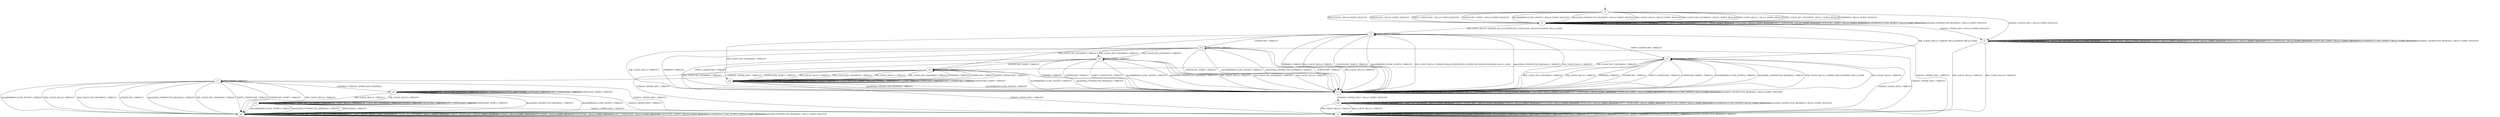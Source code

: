 digraph h4 {
s0 [label="s0"];
s1 [label="s1"];
s2 [label="s2"];
s3 [label="s3"];
s4 [label="s4"];
s5 [label="s5"];
s6 [label="s6"];
s10 [label="s10"];
s11 [label="s11"];
s12 [label="s12"];
s7 [label="s7"];
s14 [label="s14"];
s15 [label="s15"];
s8 [label="s8"];
s9 [label="s9"];
s13 [label="s13"];
s0 -> s1 [label="RSA_CLIENT_HELLO / HELLO_VERIFY_REQUEST"];
s0 -> s1 [label="RSA_CLIENT_KEY_EXCHANGE / HELLO_VERIFY_REQUEST"];
s0 -> s1 [label="PSK_CLIENT_HELLO / HELLO_VERIFY_REQUEST"];
s0 -> s1 [label="PSK_CLIENT_KEY_EXCHANGE / HELLO_VERIFY_REQUEST"];
s0 -> s2 [label="CHANGE_CIPHER_SPEC / HELLO_VERIFY_REQUEST"];
s0 -> s1 [label="FINISHED / HELLO_VERIFY_REQUEST"];
s0 -> s1 [label="APPLICATION / HELLO_VERIFY_REQUEST"];
s0 -> s1 [label="CERTIFICATE / HELLO_VERIFY_REQUEST"];
s0 -> s1 [label="EMPTY_CERTIFICATE / HELLO_VERIFY_REQUEST"];
s0 -> s1 [label="CERTIFICATE_VERIFY / HELLO_VERIFY_REQUEST"];
s0 -> s1 [label="Alert(WARNING,CLOSE_NOTIFY) / HELLO_VERIFY_REQUEST"];
s0 -> s1 [label="Alert(FATAL,UNEXPECTED_MESSAGE) / HELLO_VERIFY_REQUEST"];
s1 -> s3 [label="RSA_CLIENT_HELLO / SERVER_HELLO,CERTIFICATE,CERTIFICATE_REQUEST,SERVER_HELLO_DONE"];
s1 -> s1 [label="RSA_CLIENT_KEY_EXCHANGE / HELLO_VERIFY_REQUEST"];
s1 -> s5 [label="PSK_CLIENT_HELLO / SERVER_HELLO,SERVER_HELLO_DONE"];
s1 -> s1 [label="PSK_CLIENT_KEY_EXCHANGE / HELLO_VERIFY_REQUEST"];
s1 -> s2 [label="CHANGE_CIPHER_SPEC / HELLO_VERIFY_REQUEST"];
s1 -> s1 [label="FINISHED / HELLO_VERIFY_REQUEST"];
s1 -> s1 [label="APPLICATION / HELLO_VERIFY_REQUEST"];
s1 -> s1 [label="CERTIFICATE / HELLO_VERIFY_REQUEST"];
s1 -> s1 [label="EMPTY_CERTIFICATE / HELLO_VERIFY_REQUEST"];
s1 -> s1 [label="CERTIFICATE_VERIFY / HELLO_VERIFY_REQUEST"];
s1 -> s1 [label="Alert(WARNING,CLOSE_NOTIFY) / HELLO_VERIFY_REQUEST"];
s1 -> s1 [label="Alert(FATAL,UNEXPECTED_MESSAGE) / HELLO_VERIFY_REQUEST"];
s2 -> s4 [label="RSA_CLIENT_HELLO / TIMEOUT"];
s2 -> s2 [label="RSA_CLIENT_KEY_EXCHANGE / HELLO_VERIFY_REQUEST"];
s2 -> s4 [label="PSK_CLIENT_HELLO / TIMEOUT"];
s2 -> s2 [label="PSK_CLIENT_KEY_EXCHANGE / HELLO_VERIFY_REQUEST"];
s2 -> s2 [label="CHANGE_CIPHER_SPEC / HELLO_VERIFY_REQUEST"];
s2 -> s2 [label="FINISHED / HELLO_VERIFY_REQUEST"];
s2 -> s2 [label="APPLICATION / HELLO_VERIFY_REQUEST"];
s2 -> s2 [label="CERTIFICATE / HELLO_VERIFY_REQUEST"];
s2 -> s2 [label="EMPTY_CERTIFICATE / HELLO_VERIFY_REQUEST"];
s2 -> s2 [label="CERTIFICATE_VERIFY / HELLO_VERIFY_REQUEST"];
s2 -> s2 [label="Alert(WARNING,CLOSE_NOTIFY) / HELLO_VERIFY_REQUEST"];
s2 -> s2 [label="Alert(FATAL,UNEXPECTED_MESSAGE) / HELLO_VERIFY_REQUEST"];
s3 -> s11 [label="RSA_CLIENT_HELLO / TIMEOUT"];
s3 -> s6 [label="RSA_CLIENT_KEY_EXCHANGE / TIMEOUT"];
s3 -> s11 [label="PSK_CLIENT_HELLO / TIMEOUT"];
s3 -> s10 [label="PSK_CLIENT_KEY_EXCHANGE / TIMEOUT"];
s3 -> s4 [label="CHANGE_CIPHER_SPEC / TIMEOUT"];
s3 -> s11 [label="FINISHED / TIMEOUT"];
s3 -> s3 [label="APPLICATION / TIMEOUT"];
s3 -> s12 [label="CERTIFICATE / TIMEOUT"];
s3 -> s5 [label="EMPTY_CERTIFICATE / TIMEOUT"];
s3 -> s11 [label="CERTIFICATE_VERIFY / TIMEOUT"];
s3 -> s11 [label="Alert(WARNING,CLOSE_NOTIFY) / TIMEOUT"];
s3 -> s11 [label="Alert(FATAL,UNEXPECTED_MESSAGE) / TIMEOUT"];
s4 -> s4 [label="RSA_CLIENT_HELLO / TIMEOUT"];
s4 -> s4 [label="RSA_CLIENT_KEY_EXCHANGE / TIMEOUT"];
s4 -> s4 [label="PSK_CLIENT_HELLO / TIMEOUT"];
s4 -> s4 [label="PSK_CLIENT_KEY_EXCHANGE / TIMEOUT"];
s4 -> s4 [label="CHANGE_CIPHER_SPEC / TIMEOUT"];
s4 -> s4 [label="FINISHED / TIMEOUT"];
s4 -> s4 [label="APPLICATION / TIMEOUT"];
s4 -> s4 [label="CERTIFICATE / TIMEOUT"];
s4 -> s4 [label="EMPTY_CERTIFICATE / TIMEOUT"];
s4 -> s4 [label="CERTIFICATE_VERIFY / TIMEOUT"];
s4 -> s4 [label="Alert(WARNING,CLOSE_NOTIFY) / TIMEOUT"];
s4 -> s4 [label="Alert(FATAL,UNEXPECTED_MESSAGE) / TIMEOUT"];
s5 -> s11 [label="RSA_CLIENT_HELLO / TIMEOUT"];
s5 -> s11 [label="RSA_CLIENT_KEY_EXCHANGE / TIMEOUT"];
s5 -> s11 [label="PSK_CLIENT_HELLO / TIMEOUT"];
s5 -> s6 [label="PSK_CLIENT_KEY_EXCHANGE / TIMEOUT"];
s5 -> s4 [label="CHANGE_CIPHER_SPEC / TIMEOUT"];
s5 -> s11 [label="FINISHED / TIMEOUT"];
s5 -> s5 [label="APPLICATION / TIMEOUT"];
s5 -> s11 [label="CERTIFICATE / TIMEOUT"];
s5 -> s11 [label="EMPTY_CERTIFICATE / TIMEOUT"];
s5 -> s11 [label="CERTIFICATE_VERIFY / TIMEOUT"];
s5 -> s11 [label="Alert(WARNING,CLOSE_NOTIFY) / TIMEOUT"];
s5 -> s11 [label="Alert(FATAL,UNEXPECTED_MESSAGE) / TIMEOUT"];
s6 -> s10 [label="RSA_CLIENT_HELLO / TIMEOUT"];
s6 -> s10 [label="RSA_CLIENT_KEY_EXCHANGE / TIMEOUT"];
s6 -> s10 [label="PSK_CLIENT_HELLO / TIMEOUT"];
s6 -> s10 [label="PSK_CLIENT_KEY_EXCHANGE / TIMEOUT"];
s6 -> s7 [label="CHANGE_CIPHER_SPEC / TIMEOUT"];
s6 -> s10 [label="FINISHED / TIMEOUT"];
s6 -> s6 [label="APPLICATION / TIMEOUT"];
s6 -> s10 [label="CERTIFICATE / TIMEOUT"];
s6 -> s10 [label="EMPTY_CERTIFICATE / TIMEOUT"];
s6 -> s10 [label="CERTIFICATE_VERIFY / TIMEOUT"];
s6 -> s11 [label="Alert(WARNING,CLOSE_NOTIFY) / TIMEOUT"];
s6 -> s11 [label="Alert(FATAL,UNEXPECTED_MESSAGE) / TIMEOUT"];
s10 -> s10 [label="RSA_CLIENT_HELLO / TIMEOUT"];
s10 -> s10 [label="RSA_CLIENT_KEY_EXCHANGE / TIMEOUT"];
s10 -> s10 [label="PSK_CLIENT_HELLO / TIMEOUT"];
s10 -> s10 [label="PSK_CLIENT_KEY_EXCHANGE / TIMEOUT"];
s10 -> s4 [label="CHANGE_CIPHER_SPEC / TIMEOUT"];
s10 -> s10 [label="FINISHED / TIMEOUT"];
s10 -> s10 [label="APPLICATION / TIMEOUT"];
s10 -> s10 [label="CERTIFICATE / TIMEOUT"];
s10 -> s10 [label="EMPTY_CERTIFICATE / TIMEOUT"];
s10 -> s10 [label="CERTIFICATE_VERIFY / TIMEOUT"];
s10 -> s11 [label="Alert(WARNING,CLOSE_NOTIFY) / TIMEOUT"];
s10 -> s11 [label="Alert(FATAL,UNEXPECTED_MESSAGE) / TIMEOUT"];
s11 -> s3 [label="RSA_CLIENT_HELLO / SERVER_HELLO,CERTIFICATE,CERTIFICATE_REQUEST,SERVER_HELLO_DONE"];
s11 -> s11 [label="RSA_CLIENT_KEY_EXCHANGE / HELLO_VERIFY_REQUEST"];
s11 -> s5 [label="PSK_CLIENT_HELLO / SERVER_HELLO,SERVER_HELLO_DONE"];
s11 -> s11 [label="PSK_CLIENT_KEY_EXCHANGE / HELLO_VERIFY_REQUEST"];
s11 -> s14 [label="CHANGE_CIPHER_SPEC / HELLO_VERIFY_REQUEST"];
s11 -> s11 [label="FINISHED / HELLO_VERIFY_REQUEST"];
s11 -> s11 [label="APPLICATION / HELLO_VERIFY_REQUEST"];
s11 -> s11 [label="CERTIFICATE / HELLO_VERIFY_REQUEST"];
s11 -> s11 [label="EMPTY_CERTIFICATE / HELLO_VERIFY_REQUEST"];
s11 -> s11 [label="CERTIFICATE_VERIFY / HELLO_VERIFY_REQUEST"];
s11 -> s11 [label="Alert(WARNING,CLOSE_NOTIFY) / HELLO_VERIFY_REQUEST"];
s11 -> s11 [label="Alert(FATAL,UNEXPECTED_MESSAGE) / HELLO_VERIFY_REQUEST"];
s12 -> s11 [label="RSA_CLIENT_HELLO / TIMEOUT"];
s12 -> s15 [label="RSA_CLIENT_KEY_EXCHANGE / TIMEOUT"];
s12 -> s11 [label="PSK_CLIENT_HELLO / TIMEOUT"];
s12 -> s15 [label="PSK_CLIENT_KEY_EXCHANGE / TIMEOUT"];
s12 -> s4 [label="CHANGE_CIPHER_SPEC / TIMEOUT"];
s12 -> s11 [label="FINISHED / TIMEOUT"];
s12 -> s12 [label="APPLICATION / TIMEOUT"];
s12 -> s11 [label="CERTIFICATE / TIMEOUT"];
s12 -> s11 [label="EMPTY_CERTIFICATE / TIMEOUT"];
s12 -> s11 [label="CERTIFICATE_VERIFY / TIMEOUT"];
s12 -> s11 [label="Alert(WARNING,CLOSE_NOTIFY) / TIMEOUT"];
s12 -> s11 [label="Alert(FATAL,UNEXPECTED_MESSAGE) / TIMEOUT"];
s7 -> s8 [label="RSA_CLIENT_HELLO / TIMEOUT"];
s7 -> s8 [label="RSA_CLIENT_KEY_EXCHANGE / TIMEOUT"];
s7 -> s8 [label="PSK_CLIENT_HELLO / TIMEOUT"];
s7 -> s8 [label="PSK_CLIENT_KEY_EXCHANGE / TIMEOUT"];
s7 -> s4 [label="CHANGE_CIPHER_SPEC / TIMEOUT"];
s7 -> s9 [label="FINISHED / CHANGE_CIPHER_SPEC,FINISHED"];
s7 -> s7 [label="APPLICATION / TIMEOUT"];
s7 -> s8 [label="CERTIFICATE / TIMEOUT"];
s7 -> s8 [label="EMPTY_CERTIFICATE / TIMEOUT"];
s7 -> s8 [label="CERTIFICATE_VERIFY / TIMEOUT"];
s7 -> s8 [label="Alert(WARNING,CLOSE_NOTIFY) / TIMEOUT"];
s7 -> s8 [label="Alert(FATAL,UNEXPECTED_MESSAGE) / TIMEOUT"];
s14 -> s4 [label="RSA_CLIENT_HELLO / TIMEOUT"];
s14 -> s14 [label="RSA_CLIENT_KEY_EXCHANGE / HELLO_VERIFY_REQUEST"];
s14 -> s4 [label="PSK_CLIENT_HELLO / TIMEOUT"];
s14 -> s14 [label="PSK_CLIENT_KEY_EXCHANGE / HELLO_VERIFY_REQUEST"];
s14 -> s14 [label="CHANGE_CIPHER_SPEC / HELLO_VERIFY_REQUEST"];
s14 -> s14 [label="FINISHED / HELLO_VERIFY_REQUEST"];
s14 -> s14 [label="APPLICATION / HELLO_VERIFY_REQUEST"];
s14 -> s14 [label="CERTIFICATE / HELLO_VERIFY_REQUEST"];
s14 -> s14 [label="EMPTY_CERTIFICATE / HELLO_VERIFY_REQUEST"];
s14 -> s14 [label="CERTIFICATE_VERIFY / HELLO_VERIFY_REQUEST"];
s14 -> s14 [label="Alert(WARNING,CLOSE_NOTIFY) / HELLO_VERIFY_REQUEST"];
s14 -> s14 [label="Alert(FATAL,UNEXPECTED_MESSAGE) / HELLO_VERIFY_REQUEST"];
s15 -> s11 [label="RSA_CLIENT_HELLO / TIMEOUT"];
s15 -> s11 [label="RSA_CLIENT_KEY_EXCHANGE / TIMEOUT"];
s15 -> s11 [label="PSK_CLIENT_HELLO / TIMEOUT"];
s15 -> s11 [label="PSK_CLIENT_KEY_EXCHANGE / TIMEOUT"];
s15 -> s4 [label="CHANGE_CIPHER_SPEC / TIMEOUT"];
s15 -> s11 [label="FINISHED / TIMEOUT"];
s15 -> s15 [label="APPLICATION / TIMEOUT"];
s15 -> s11 [label="CERTIFICATE / TIMEOUT"];
s15 -> s11 [label="EMPTY_CERTIFICATE / TIMEOUT"];
s15 -> s6 [label="CERTIFICATE_VERIFY / TIMEOUT"];
s15 -> s11 [label="Alert(WARNING,CLOSE_NOTIFY) / TIMEOUT"];
s15 -> s11 [label="Alert(FATAL,UNEXPECTED_MESSAGE) / TIMEOUT"];
s8 -> s8 [label="RSA_CLIENT_HELLO / HELLO_VERIFY_REQUEST"];
s8 -> s8 [label="RSA_CLIENT_KEY_EXCHANGE / HELLO_VERIFY_REQUEST"];
s8 -> s8 [label="PSK_CLIENT_HELLO / HELLO_VERIFY_REQUEST"];
s8 -> s8 [label="PSK_CLIENT_KEY_EXCHANGE / HELLO_VERIFY_REQUEST"];
s8 -> s8 [label="CHANGE_CIPHER_SPEC / HELLO_VERIFY_REQUEST"];
s8 -> s8 [label="FINISHED / HELLO_VERIFY_REQUEST"];
s8 -> s8 [label="APPLICATION / HELLO_VERIFY_REQUEST"];
s8 -> s8 [label="CERTIFICATE / HELLO_VERIFY_REQUEST"];
s8 -> s8 [label="EMPTY_CERTIFICATE / HELLO_VERIFY_REQUEST"];
s8 -> s8 [label="CERTIFICATE_VERIFY / HELLO_VERIFY_REQUEST"];
s8 -> s8 [label="Alert(WARNING,CLOSE_NOTIFY) / HELLO_VERIFY_REQUEST"];
s8 -> s8 [label="Alert(FATAL,UNEXPECTED_MESSAGE) / HELLO_VERIFY_REQUEST"];
s9 -> s13 [label="RSA_CLIENT_HELLO / TIMEOUT"];
s9 -> s9 [label="RSA_CLIENT_KEY_EXCHANGE / TIMEOUT"];
s9 -> s13 [label="PSK_CLIENT_HELLO / TIMEOUT"];
s9 -> s9 [label="PSK_CLIENT_KEY_EXCHANGE / TIMEOUT"];
s9 -> s4 [label="CHANGE_CIPHER_SPEC / TIMEOUT"];
s9 -> s9 [label="FINISHED / TIMEOUT"];
s9 -> s9 [label="APPLICATION / APPLICATION"];
s9 -> s9 [label="CERTIFICATE / TIMEOUT"];
s9 -> s9 [label="EMPTY_CERTIFICATE / TIMEOUT"];
s9 -> s9 [label="CERTIFICATE_VERIFY / TIMEOUT"];
s9 -> s8 [label="Alert(WARNING,CLOSE_NOTIFY) / TIMEOUT"];
s9 -> s8 [label="Alert(FATAL,UNEXPECTED_MESSAGE) / TIMEOUT"];
s13 -> s13 [label="RSA_CLIENT_HELLO / TIMEOUT"];
s13 -> s13 [label="RSA_CLIENT_KEY_EXCHANGE / TIMEOUT"];
s13 -> s13 [label="PSK_CLIENT_HELLO / TIMEOUT"];
s13 -> s13 [label="PSK_CLIENT_KEY_EXCHANGE / TIMEOUT"];
s13 -> s4 [label="CHANGE_CIPHER_SPEC / TIMEOUT"];
s13 -> s13 [label="FINISHED / TIMEOUT"];
s13 -> s8 [label="APPLICATION / TIMEOUT"];
s13 -> s13 [label="CERTIFICATE / TIMEOUT"];
s13 -> s13 [label="EMPTY_CERTIFICATE / TIMEOUT"];
s13 -> s13 [label="CERTIFICATE_VERIFY / TIMEOUT"];
s13 -> s8 [label="Alert(WARNING,CLOSE_NOTIFY) / TIMEOUT"];
s13 -> s8 [label="Alert(FATAL,UNEXPECTED_MESSAGE) / TIMEOUT"];
__start0 [shape=none, label=""];
__start0 -> s0 [label=""];
}
